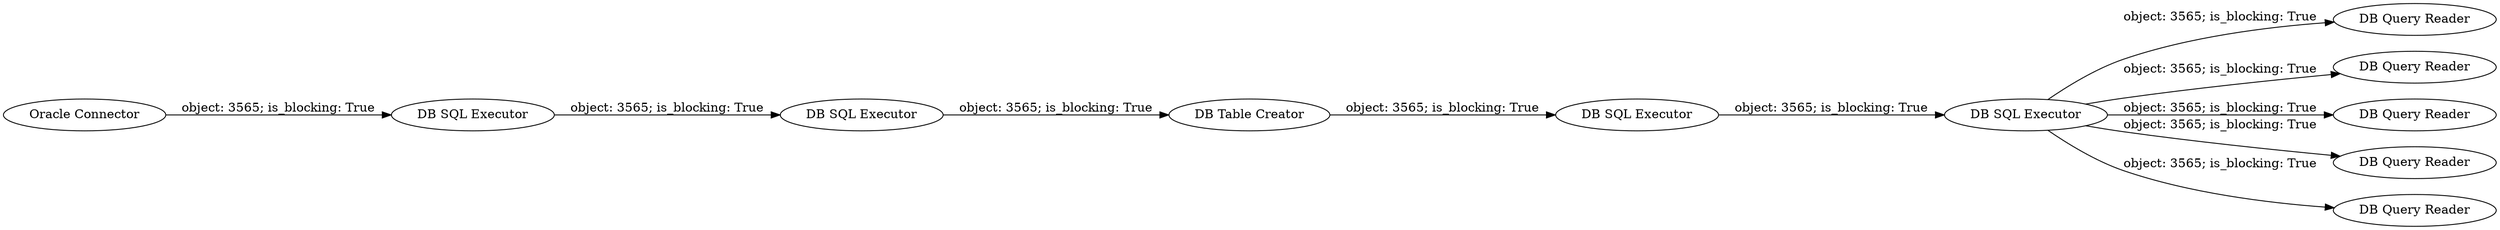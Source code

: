 digraph {
	"1008925292647223947_7" [label="DB Query Reader"]
	"1008925292647223947_11" [label="DB Query Reader"]
	"1008925292647223947_4" [label="DB SQL Executor"]
	"1008925292647223947_16" [label="DB Query Reader"]
	"1008925292647223947_14" [label="DB Query Reader"]
	"1008925292647223947_10" [label="Oracle Connector"]
	"1008925292647223947_13" [label="DB SQL Executor"]
	"1008925292647223947_8" [label="DB Table Creator"]
	"1008925292647223947_12" [label="DB SQL Executor"]
	"1008925292647223947_15" [label="DB Query Reader"]
	"1008925292647223947_9" [label="DB SQL Executor"]
	"1008925292647223947_4" -> "1008925292647223947_16" [label="object: 3565; is_blocking: True"]
	"1008925292647223947_9" -> "1008925292647223947_4" [label="object: 3565; is_blocking: True"]
	"1008925292647223947_10" -> "1008925292647223947_12" [label="object: 3565; is_blocking: True"]
	"1008925292647223947_4" -> "1008925292647223947_7" [label="object: 3565; is_blocking: True"]
	"1008925292647223947_4" -> "1008925292647223947_15" [label="object: 3565; is_blocking: True"]
	"1008925292647223947_4" -> "1008925292647223947_11" [label="object: 3565; is_blocking: True"]
	"1008925292647223947_4" -> "1008925292647223947_14" [label="object: 3565; is_blocking: True"]
	"1008925292647223947_8" -> "1008925292647223947_9" [label="object: 3565; is_blocking: True"]
	"1008925292647223947_13" -> "1008925292647223947_8" [label="object: 3565; is_blocking: True"]
	"1008925292647223947_12" -> "1008925292647223947_13" [label="object: 3565; is_blocking: True"]
	rankdir=LR
}
